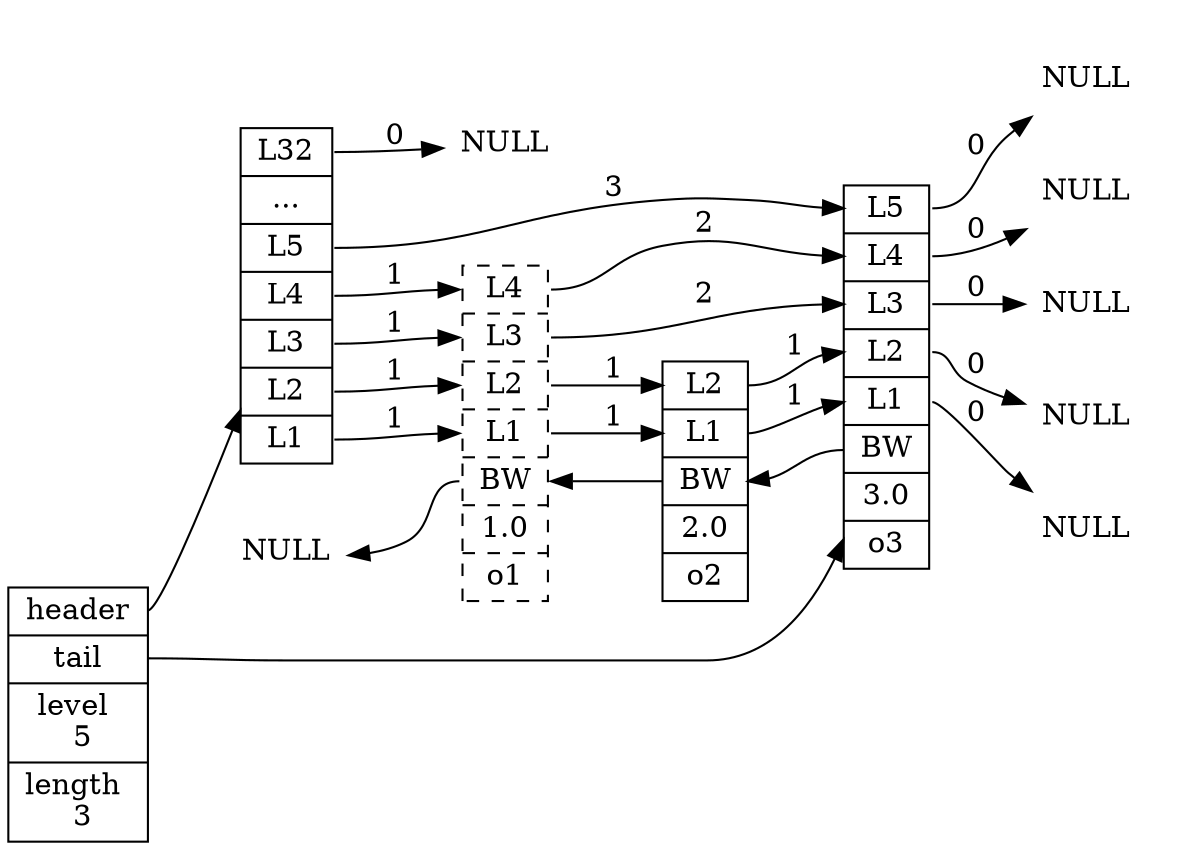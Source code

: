 digraph {

    rankdir = LR;

    node [shape = record, width = "0.5"];

    //

    l [label = " <header> header | <tail> tail | level \n 5 | length \n 3 "];

    subgraph cluster_nodes {

        style = invisible;

        header [label = " <l32> L32 | ... | <l5> L5 | <l4> L4 | <l3> L3 | <l2> L2 | <l1> L1 "];

        bw_null [label = "NULL", shape = plaintext];

        level_null [label = "NULL", shape = plaintext];

        A [label = " <l4> L4 | <l3> L3 | <l2> L2 | <l1> L1 | <backward> BW | 1.0 | o1 ", style = dashed];

        B [label = " <l2> L2 | <l1> L1 | <backward> BW | 2.0 | o2 "];

        C [label = " <l5> L5 | <l4> L4 | <l3> L3 | <l2> L2 | <l1> L1 | <backward> BW | 3.0 | o3 "];

    }

    subgraph cluster_nulls {

        style = invisible;

        n1 [label = "NULL", shape = plaintext];
        n2 [label = "NULL", shape = plaintext];
        n3 [label = "NULL", shape = plaintext];
        n4 [label = "NULL", shape = plaintext];
        n5 [label = "NULL", shape = plaintext];

    }

    //

    l:header -> header;
    l:tail -> C;

    header:l32 -> level_null [label = "0"];
    header:l5 -> C:l5 [label = "3"];
    header:l4 -> A:l4 [label = "1"];
    header:l3 -> A:l3 [label = "1"];
    header:l2 -> A:l2 [label = "1"];
    header:l1 -> A:l1 [label = "1"];

    A:l4 -> C:l4 [label = "2"];
    A:l3 -> C:l3 [label = "2"];
    A:l2 -> B:l2 [label = "1"];
    A:l1 -> B:l1 [label = "1"];

    B:l2 -> C:l2 [label = "1"];
    B:l1 -> C:l1 [label = "1"];

    C:l5 -> n5 [label = "0"];
    C:l4 -> n4 [label = "0"];
    C:l3 -> n3 [label = "0"];
    C:l2 -> n2 [label = "0"];
    C:l1 -> n1 [label = "0"];

    bw_null -> A:backward -> B:backward -> C:backward [dir = back];
}
